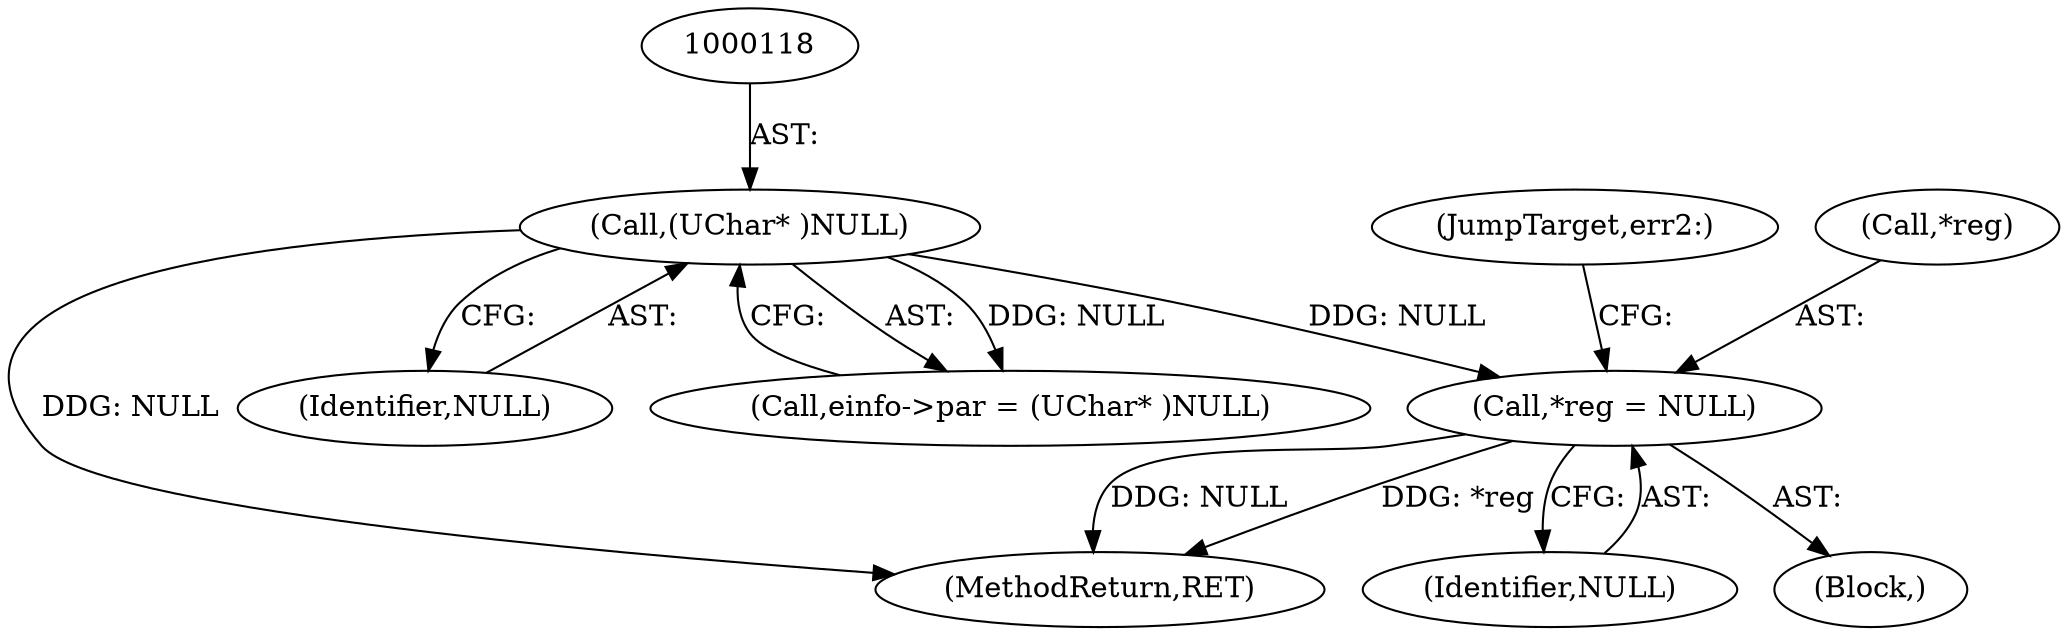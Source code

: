 digraph "0_oniguruma_0f7f61ed1b7b697e283e37bd2d731d0bd57adb55@pointer" {
"1000199" [label="(Call,*reg = NULL)"];
"1000117" [label="(Call,(UChar* )NULL)"];
"1000199" [label="(Call,*reg = NULL)"];
"1000203" [label="(JumpTarget,err2:)"];
"1000200" [label="(Call,*reg)"];
"1000113" [label="(Call,einfo->par = (UChar* )NULL)"];
"1000212" [label="(MethodReturn,RET)"];
"1000202" [label="(Identifier,NULL)"];
"1000119" [label="(Identifier,NULL)"];
"1000194" [label="(Block,)"];
"1000117" [label="(Call,(UChar* )NULL)"];
"1000199" -> "1000194"  [label="AST: "];
"1000199" -> "1000202"  [label="CFG: "];
"1000200" -> "1000199"  [label="AST: "];
"1000202" -> "1000199"  [label="AST: "];
"1000203" -> "1000199"  [label="CFG: "];
"1000199" -> "1000212"  [label="DDG: *reg"];
"1000199" -> "1000212"  [label="DDG: NULL"];
"1000117" -> "1000199"  [label="DDG: NULL"];
"1000117" -> "1000113"  [label="AST: "];
"1000117" -> "1000119"  [label="CFG: "];
"1000118" -> "1000117"  [label="AST: "];
"1000119" -> "1000117"  [label="AST: "];
"1000113" -> "1000117"  [label="CFG: "];
"1000117" -> "1000212"  [label="DDG: NULL"];
"1000117" -> "1000113"  [label="DDG: NULL"];
}
